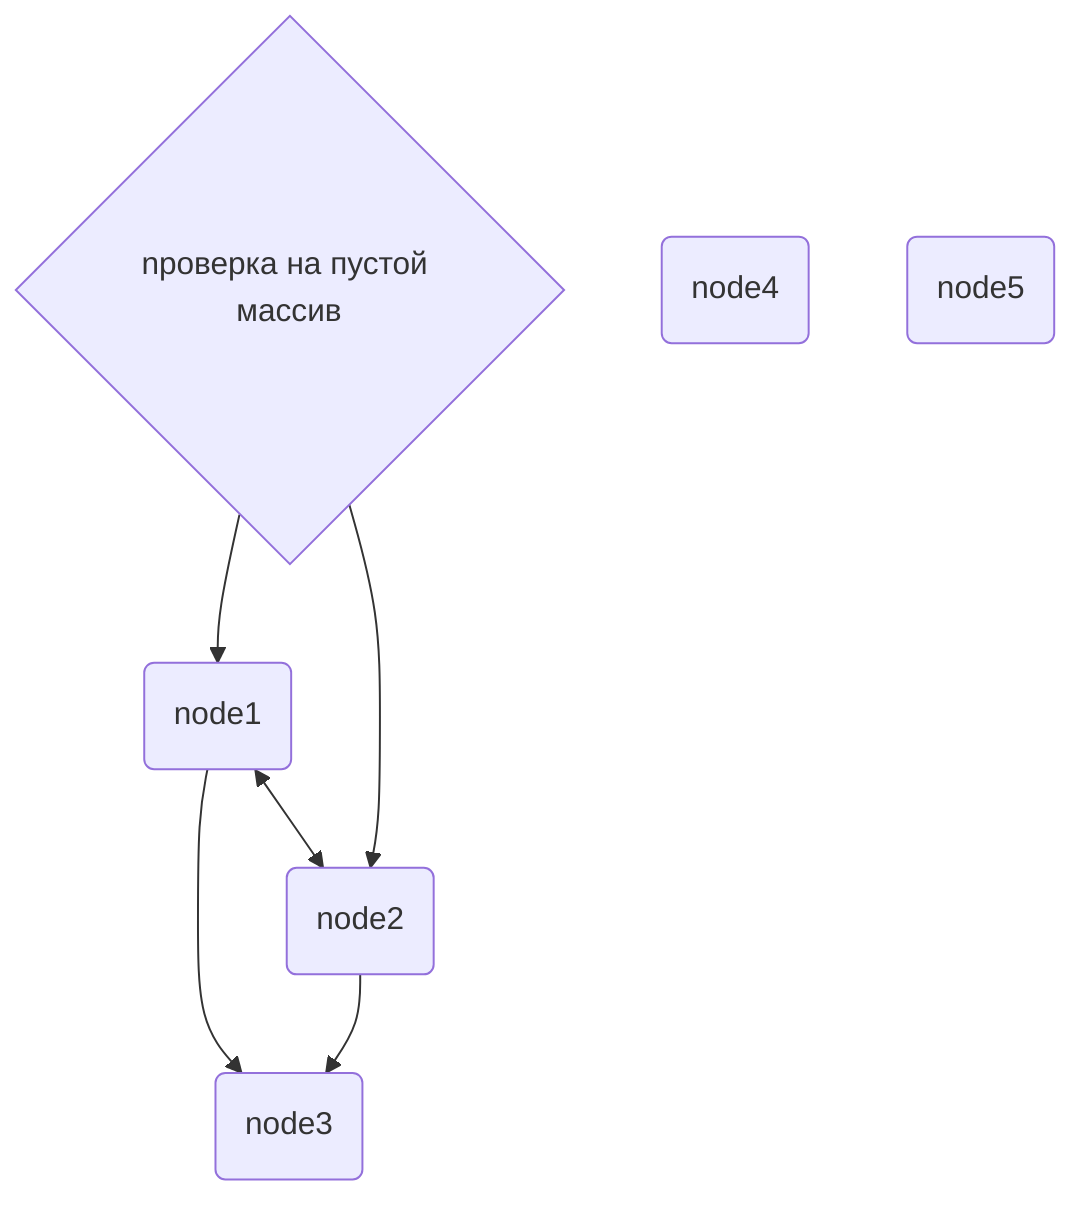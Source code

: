 flowchart TD
    node{nроверка на пустой массив}
    node1(node1)
    node2(node2)
    node3(node3)
    node4(node4)
    node5(node5)




    node --> node1
    node --> node2
    node1 --> node3
    node2 --> node3
    node1 <--> node2







%%    node6(nроверка на пустой массив)
%%    node7(проверка)
%%    node8(проверка)
%%    node9(проверка)
%%    node10(проверка)
%%    node11(проверка)







%%node --> node1









%%    subgraph one
%%node1[Form 1]
%%node2(Form 2)
%%node3([Форма 3])
%%node4[[Форма 4]]
%%node5[(Форма 5)]
%%node6((Форма 6))
%%node7>Форма 7]
%%end